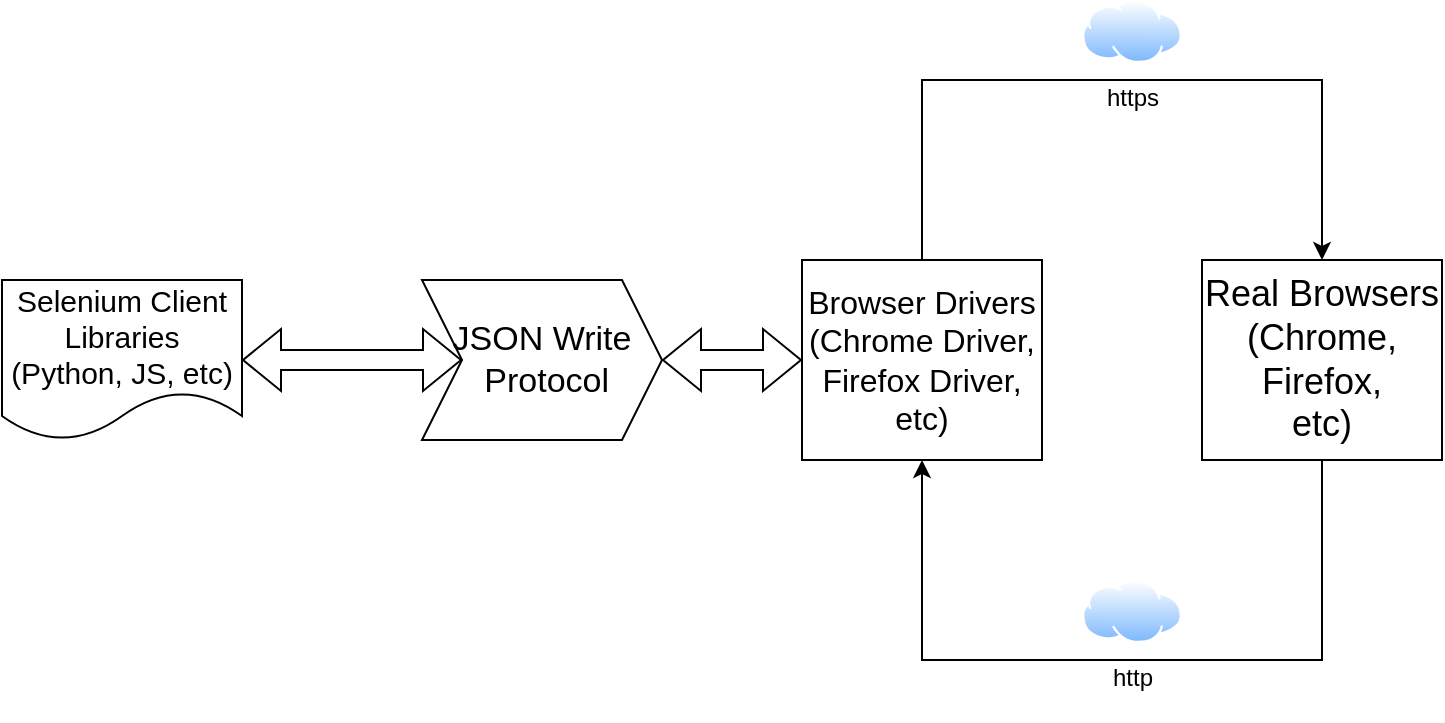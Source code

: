 <mxfile version="16.2.4" type="github">
  <diagram id="puUTBUuJNynbivWaSY4E" name="Page-1">
    <mxGraphModel dx="1424" dy="793" grid="1" gridSize="10" guides="1" tooltips="1" connect="1" arrows="1" fold="1" page="1" pageScale="1" pageWidth="850" pageHeight="1100" math="0" shadow="0">
      <root>
        <mxCell id="0" />
        <mxCell id="1" parent="0" />
        <mxCell id="Rxj3ELPOz9cz728VgZR8-1" value="&lt;div style=&quot;font-size: 15px&quot;&gt;&lt;font style=&quot;font-size: 15px&quot;&gt;Selenium Client Libraries&lt;/font&gt;&lt;/div&gt;&lt;div style=&quot;font-size: 15px&quot;&gt;&lt;font style=&quot;font-size: 15px&quot;&gt;(Python, JS, etc)&lt;br&gt;&lt;/font&gt;&lt;/div&gt;" style="shape=document;whiteSpace=wrap;html=1;boundedLbl=1;" vertex="1" parent="1">
          <mxGeometry x="70" y="330" width="120" height="80" as="geometry" />
        </mxCell>
        <mxCell id="Rxj3ELPOz9cz728VgZR8-2" value="&lt;div style=&quot;font-size: 17px&quot;&gt;&lt;font style=&quot;font-size: 17px&quot;&gt;JSON Write&lt;/font&gt;&lt;/div&gt;&lt;div style=&quot;font-size: 17px&quot;&gt;&lt;font style=&quot;font-size: 17px&quot;&gt;&amp;nbsp;Protocol&lt;/font&gt;&lt;/div&gt;" style="shape=step;perimeter=stepPerimeter;whiteSpace=wrap;html=1;fixedSize=1;" vertex="1" parent="1">
          <mxGeometry x="280" y="330" width="120" height="80" as="geometry" />
        </mxCell>
        <mxCell id="Rxj3ELPOz9cz728VgZR8-10" style="edgeStyle=orthogonalEdgeStyle;rounded=0;orthogonalLoop=1;jettySize=auto;html=1;exitX=0.5;exitY=0;exitDx=0;exitDy=0;entryX=0.5;entryY=0;entryDx=0;entryDy=0;" edge="1" parent="1" source="Rxj3ELPOz9cz728VgZR8-6" target="Rxj3ELPOz9cz728VgZR8-7">
          <mxGeometry relative="1" as="geometry">
            <Array as="points">
              <mxPoint x="530" y="230" />
              <mxPoint x="730" y="230" />
            </Array>
          </mxGeometry>
        </mxCell>
        <mxCell id="Rxj3ELPOz9cz728VgZR8-6" value="&lt;div style=&quot;font-size: 16px&quot;&gt;&lt;font style=&quot;font-size: 16px&quot;&gt;Browser Drivers&lt;/font&gt;&lt;/div&gt;&lt;div style=&quot;font-size: 16px&quot;&gt;&lt;font style=&quot;font-size: 16px&quot;&gt;(Chrome Driver,&lt;/font&gt;&lt;/div&gt;&lt;div style=&quot;font-size: 16px&quot;&gt;&lt;font style=&quot;font-size: 16px&quot;&gt;Firefox Driver,&lt;/font&gt;&lt;/div&gt;&lt;div style=&quot;font-size: 16px&quot;&gt;&lt;font style=&quot;font-size: 16px&quot;&gt;etc)&lt;br&gt;&lt;/font&gt;&lt;/div&gt;" style="rounded=0;whiteSpace=wrap;html=1;" vertex="1" parent="1">
          <mxGeometry x="470" y="320" width="120" height="100" as="geometry" />
        </mxCell>
        <mxCell id="Rxj3ELPOz9cz728VgZR8-9" style="edgeStyle=orthogonalEdgeStyle;rounded=0;orthogonalLoop=1;jettySize=auto;html=1;entryX=0.5;entryY=1;entryDx=0;entryDy=0;exitX=0.5;exitY=1;exitDx=0;exitDy=0;" edge="1" parent="1" source="Rxj3ELPOz9cz728VgZR8-7" target="Rxj3ELPOz9cz728VgZR8-6">
          <mxGeometry relative="1" as="geometry">
            <Array as="points">
              <mxPoint x="730" y="520" />
              <mxPoint x="530" y="520" />
            </Array>
          </mxGeometry>
        </mxCell>
        <mxCell id="Rxj3ELPOz9cz728VgZR8-7" value="&lt;div style=&quot;font-size: 18px&quot;&gt;&lt;font style=&quot;font-size: 18px&quot;&gt;Real Browsers&lt;/font&gt;&lt;/div&gt;&lt;div style=&quot;font-size: 18px&quot;&gt;&lt;font style=&quot;font-size: 18px&quot;&gt;(Chrome, Firefox,&lt;/font&gt;&lt;/div&gt;&lt;div style=&quot;font-size: 18px&quot;&gt;&lt;font style=&quot;font-size: 18px&quot;&gt;etc)&lt;br&gt;&lt;/font&gt;&lt;/div&gt;" style="rounded=0;whiteSpace=wrap;html=1;" vertex="1" parent="1">
          <mxGeometry x="670" y="320" width="120" height="100" as="geometry" />
        </mxCell>
        <mxCell id="Rxj3ELPOz9cz728VgZR8-12" value="&lt;div&gt;http&lt;/div&gt;&lt;div&gt;&lt;br&gt;&lt;/div&gt;" style="aspect=fixed;perimeter=ellipsePerimeter;html=1;align=center;shadow=0;dashed=0;spacingTop=3;image;image=img/lib/active_directory/internet_cloud.svg;" vertex="1" parent="1">
          <mxGeometry x="610" y="480" width="50" height="31.5" as="geometry" />
        </mxCell>
        <mxCell id="Rxj3ELPOz9cz728VgZR8-13" value="&lt;div&gt;https&lt;/div&gt;&lt;div&gt;&lt;br&gt;&lt;/div&gt;" style="aspect=fixed;perimeter=ellipsePerimeter;html=1;align=center;shadow=0;dashed=0;spacingTop=3;image;image=img/lib/active_directory/internet_cloud.svg;" vertex="1" parent="1">
          <mxGeometry x="610" y="190" width="50" height="31.5" as="geometry" />
        </mxCell>
        <mxCell id="Rxj3ELPOz9cz728VgZR8-16" value="" style="shape=flexArrow;endArrow=classic;startArrow=classic;html=1;rounded=0;fontSize=18;entryX=0;entryY=0.5;entryDx=0;entryDy=0;exitX=1;exitY=0.5;exitDx=0;exitDy=0;" edge="1" parent="1" source="Rxj3ELPOz9cz728VgZR8-2" target="Rxj3ELPOz9cz728VgZR8-6">
          <mxGeometry width="100" height="100" relative="1" as="geometry">
            <mxPoint x="340" y="570" as="sourcePoint" />
            <mxPoint x="440" y="470" as="targetPoint" />
          </mxGeometry>
        </mxCell>
        <mxCell id="Rxj3ELPOz9cz728VgZR8-17" value="" style="shape=flexArrow;endArrow=classic;startArrow=classic;html=1;rounded=0;fontSize=18;exitX=1;exitY=0.5;exitDx=0;exitDy=0;entryX=0;entryY=0.5;entryDx=0;entryDy=0;" edge="1" parent="1" source="Rxj3ELPOz9cz728VgZR8-1" target="Rxj3ELPOz9cz728VgZR8-2">
          <mxGeometry width="100" height="100" relative="1" as="geometry">
            <mxPoint x="200" y="530" as="sourcePoint" />
            <mxPoint x="300" y="430" as="targetPoint" />
            <Array as="points" />
          </mxGeometry>
        </mxCell>
      </root>
    </mxGraphModel>
  </diagram>
</mxfile>
